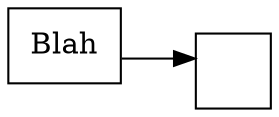 digraph  {
	graph [bb="-68 -24 59 24",
		layout=neato,
		overlap=prism,
		overlap_scaling=1,
		rankdir=LR,
		sep="+18",
		splines=ortho
	];
	node [label="\N"];
	"%3"	 [IVPosition="-325,-177",
		label=Blah,
		shape=rectangle];
	"%5"	 [IVPosition="-266,-176",
		label="",
		shape=square];
	"%3" -> "%5";
}

